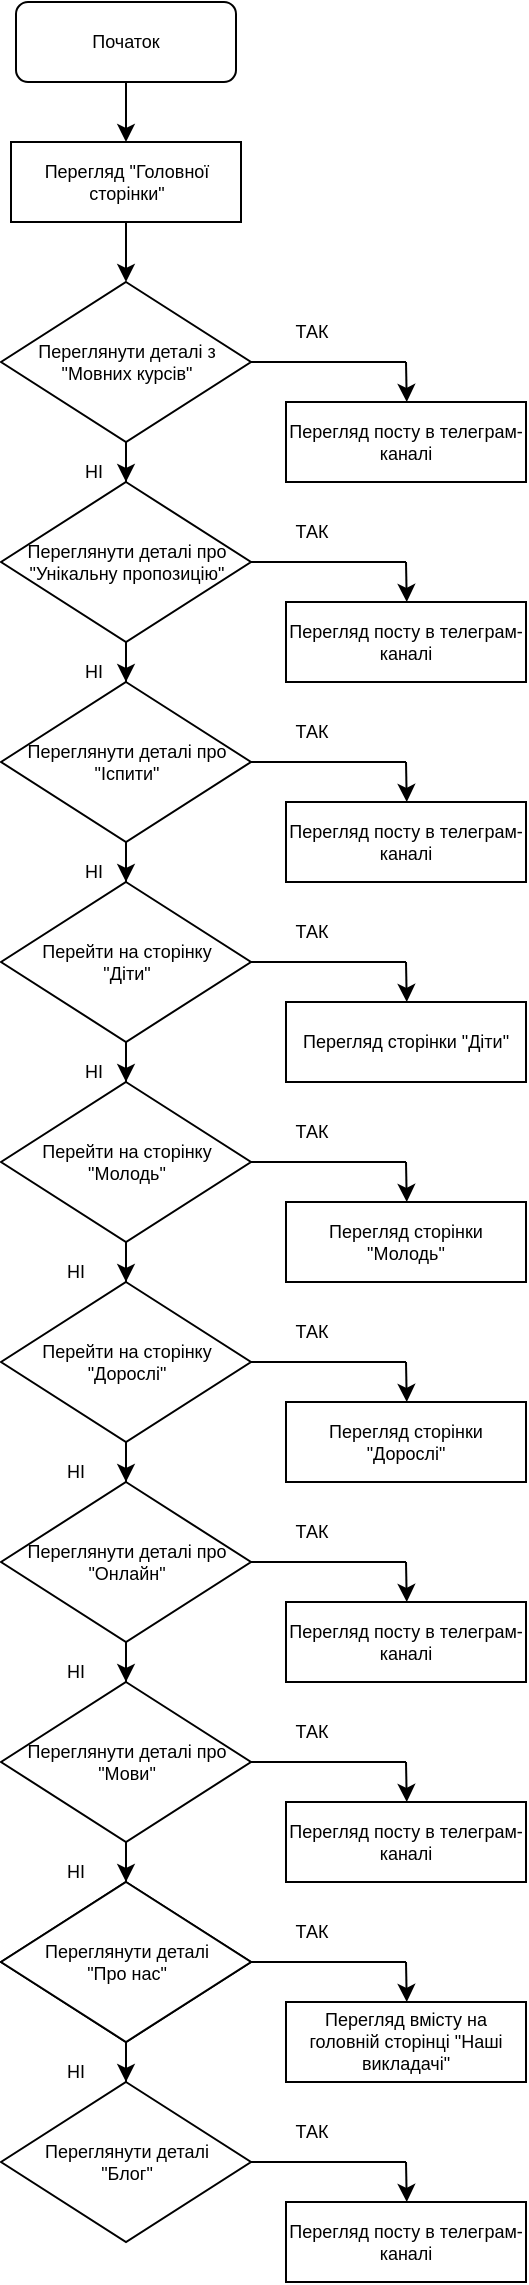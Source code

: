 <mxfile version="20.6.0" type="github">
  <diagram id="5eO4QclosRrTi9cStT5A" name="Page-1">
    <mxGraphModel dx="716" dy="377" grid="1" gridSize="10" guides="1" tooltips="1" connect="1" arrows="1" fold="1" page="1" pageScale="1" pageWidth="827" pageHeight="1169" math="0" shadow="0">
      <root>
        <mxCell id="0" />
        <mxCell id="1" parent="0" />
        <mxCell id="RRbJZ-O_4XxGAI22Z_da-3" value="" style="edgeStyle=orthogonalEdgeStyle;rounded=0;orthogonalLoop=1;jettySize=auto;html=1;" edge="1" parent="1" source="RRbJZ-O_4XxGAI22Z_da-1">
          <mxGeometry relative="1" as="geometry">
            <mxPoint x="400" y="70" as="targetPoint" />
          </mxGeometry>
        </mxCell>
        <mxCell id="RRbJZ-O_4XxGAI22Z_da-1" value="Початок" style="rounded=1;whiteSpace=wrap;html=1;fontSize=9;" vertex="1" parent="1">
          <mxGeometry x="345" width="110" height="40" as="geometry" />
        </mxCell>
        <mxCell id="RRbJZ-O_4XxGAI22Z_da-5" value="" style="edgeStyle=orthogonalEdgeStyle;rounded=0;orthogonalLoop=1;jettySize=auto;html=1;" edge="1" parent="1" source="RRbJZ-O_4XxGAI22Z_da-2" target="RRbJZ-O_4XxGAI22Z_da-4">
          <mxGeometry relative="1" as="geometry" />
        </mxCell>
        <mxCell id="RRbJZ-O_4XxGAI22Z_da-2" value="Перегляд &quot;Головної сторінки&quot;" style="shape=parallelogram;perimeter=parallelogramPerimeter;whiteSpace=wrap;html=1;fixedSize=1;size=-20;fontSize=9;" vertex="1" parent="1">
          <mxGeometry x="342.5" y="70" width="115" height="40" as="geometry" />
        </mxCell>
        <mxCell id="RRbJZ-O_4XxGAI22Z_da-23" value="" style="edgeStyle=orthogonalEdgeStyle;rounded=0;orthogonalLoop=1;jettySize=auto;html=1;fontSize=9;" edge="1" parent="1" source="RRbJZ-O_4XxGAI22Z_da-4" target="RRbJZ-O_4XxGAI22Z_da-17">
          <mxGeometry relative="1" as="geometry" />
        </mxCell>
        <mxCell id="RRbJZ-O_4XxGAI22Z_da-4" value="Переглянути деталі з &quot;Мовних курсів&quot;" style="rhombus;whiteSpace=wrap;html=1;fontSize=9;" vertex="1" parent="1">
          <mxGeometry x="337.5" y="140" width="125" height="80" as="geometry" />
        </mxCell>
        <mxCell id="RRbJZ-O_4XxGAI22Z_da-9" value="Перегляд посту в телеграм-каналі" style="shape=parallelogram;perimeter=parallelogramPerimeter;whiteSpace=wrap;html=1;fixedSize=1;size=-20;fontSize=9;" vertex="1" parent="1">
          <mxGeometry x="480" y="200" width="120" height="40" as="geometry" />
        </mxCell>
        <mxCell id="RRbJZ-O_4XxGAI22Z_da-10" value="" style="endArrow=classic;html=1;rounded=0;fontSize=9;entryX=0.549;entryY=-0.001;entryDx=0;entryDy=0;entryPerimeter=0;" edge="1" parent="1">
          <mxGeometry width="50" height="50" relative="1" as="geometry">
            <mxPoint x="540" y="180" as="sourcePoint" />
            <mxPoint x="540.39" y="199.96" as="targetPoint" />
          </mxGeometry>
        </mxCell>
        <mxCell id="RRbJZ-O_4XxGAI22Z_da-13" value="" style="endArrow=none;html=1;rounded=0;fontSize=9;" edge="1" parent="1">
          <mxGeometry width="50" height="50" relative="1" as="geometry">
            <mxPoint x="462.5" y="180" as="sourcePoint" />
            <mxPoint x="540" y="180" as="targetPoint" />
          </mxGeometry>
        </mxCell>
        <mxCell id="RRbJZ-O_4XxGAI22Z_da-14" value="ТАК" style="text;html=1;strokeColor=none;fillColor=none;align=center;verticalAlign=middle;whiteSpace=wrap;rounded=0;fontSize=9;" vertex="1" parent="1">
          <mxGeometry x="462.5" y="150" width="60" height="30" as="geometry" />
        </mxCell>
        <mxCell id="RRbJZ-O_4XxGAI22Z_da-31" value="" style="edgeStyle=orthogonalEdgeStyle;rounded=0;orthogonalLoop=1;jettySize=auto;html=1;fontSize=9;" edge="1" parent="1" source="RRbJZ-O_4XxGAI22Z_da-17" target="RRbJZ-O_4XxGAI22Z_da-26">
          <mxGeometry relative="1" as="geometry" />
        </mxCell>
        <mxCell id="RRbJZ-O_4XxGAI22Z_da-17" value="Переглянути деталі про &quot;Унікальну пропозицію&quot;" style="rhombus;whiteSpace=wrap;html=1;fontSize=9;" vertex="1" parent="1">
          <mxGeometry x="337.5" y="240" width="125" height="80" as="geometry" />
        </mxCell>
        <mxCell id="RRbJZ-O_4XxGAI22Z_da-18" value="" style="endArrow=classic;html=1;rounded=0;fontSize=9;entryX=0.549;entryY=-0.001;entryDx=0;entryDy=0;entryPerimeter=0;" edge="1" parent="1">
          <mxGeometry width="50" height="50" relative="1" as="geometry">
            <mxPoint x="540" y="280" as="sourcePoint" />
            <mxPoint x="540.39" y="299.96" as="targetPoint" />
          </mxGeometry>
        </mxCell>
        <mxCell id="RRbJZ-O_4XxGAI22Z_da-19" value="" style="endArrow=none;html=1;rounded=0;fontSize=9;" edge="1" parent="1">
          <mxGeometry width="50" height="50" relative="1" as="geometry">
            <mxPoint x="462.5" y="280" as="sourcePoint" />
            <mxPoint x="540" y="280" as="targetPoint" />
          </mxGeometry>
        </mxCell>
        <mxCell id="RRbJZ-O_4XxGAI22Z_da-22" value="НІ" style="text;html=1;strokeColor=none;fillColor=none;align=center;verticalAlign=middle;whiteSpace=wrap;rounded=0;fontSize=9;" vertex="1" parent="1">
          <mxGeometry x="354" y="220" width="60" height="30" as="geometry" />
        </mxCell>
        <mxCell id="RRbJZ-O_4XxGAI22Z_da-24" value="Перегляд посту в телеграм-каналі" style="shape=parallelogram;perimeter=parallelogramPerimeter;whiteSpace=wrap;html=1;fixedSize=1;size=-20;fontSize=9;" vertex="1" parent="1">
          <mxGeometry x="480" y="300" width="120" height="40" as="geometry" />
        </mxCell>
        <mxCell id="RRbJZ-O_4XxGAI22Z_da-25" value="ТАК" style="text;html=1;strokeColor=none;fillColor=none;align=center;verticalAlign=middle;whiteSpace=wrap;rounded=0;fontSize=9;" vertex="1" parent="1">
          <mxGeometry x="462.5" y="250" width="60" height="30" as="geometry" />
        </mxCell>
        <mxCell id="RRbJZ-O_4XxGAI22Z_da-39" value="" style="edgeStyle=orthogonalEdgeStyle;rounded=0;orthogonalLoop=1;jettySize=auto;html=1;fontSize=9;" edge="1" parent="1" source="RRbJZ-O_4XxGAI22Z_da-26" target="RRbJZ-O_4XxGAI22Z_da-33">
          <mxGeometry relative="1" as="geometry" />
        </mxCell>
        <mxCell id="RRbJZ-O_4XxGAI22Z_da-26" value="Переглянути деталі про &quot;Іспити&quot;" style="rhombus;whiteSpace=wrap;html=1;fontSize=9;" vertex="1" parent="1">
          <mxGeometry x="337.5" y="340" width="125" height="80" as="geometry" />
        </mxCell>
        <mxCell id="RRbJZ-O_4XxGAI22Z_da-27" value="" style="endArrow=classic;html=1;rounded=0;fontSize=9;entryX=0.549;entryY=-0.001;entryDx=0;entryDy=0;entryPerimeter=0;" edge="1" parent="1">
          <mxGeometry width="50" height="50" relative="1" as="geometry">
            <mxPoint x="540" y="380" as="sourcePoint" />
            <mxPoint x="540.39" y="399.96" as="targetPoint" />
          </mxGeometry>
        </mxCell>
        <mxCell id="RRbJZ-O_4XxGAI22Z_da-28" value="" style="endArrow=none;html=1;rounded=0;fontSize=9;" edge="1" parent="1">
          <mxGeometry width="50" height="50" relative="1" as="geometry">
            <mxPoint x="462.5" y="380" as="sourcePoint" />
            <mxPoint x="540" y="380" as="targetPoint" />
          </mxGeometry>
        </mxCell>
        <mxCell id="RRbJZ-O_4XxGAI22Z_da-29" value="Перегляд посту в телеграм-каналі" style="shape=parallelogram;perimeter=parallelogramPerimeter;whiteSpace=wrap;html=1;fixedSize=1;size=-20;fontSize=9;" vertex="1" parent="1">
          <mxGeometry x="480" y="400" width="120" height="40" as="geometry" />
        </mxCell>
        <mxCell id="RRbJZ-O_4XxGAI22Z_da-30" value="ТАК" style="text;html=1;strokeColor=none;fillColor=none;align=center;verticalAlign=middle;whiteSpace=wrap;rounded=0;fontSize=9;" vertex="1" parent="1">
          <mxGeometry x="462.5" y="350" width="60" height="30" as="geometry" />
        </mxCell>
        <mxCell id="RRbJZ-O_4XxGAI22Z_da-32" value="НІ" style="text;html=1;strokeColor=none;fillColor=none;align=center;verticalAlign=middle;whiteSpace=wrap;rounded=0;fontSize=9;" vertex="1" parent="1">
          <mxGeometry x="354" y="320" width="60" height="30" as="geometry" />
        </mxCell>
        <mxCell id="RRbJZ-O_4XxGAI22Z_da-52" value="" style="edgeStyle=orthogonalEdgeStyle;rounded=0;orthogonalLoop=1;jettySize=auto;html=1;fontSize=9;" edge="1" parent="1" source="RRbJZ-O_4XxGAI22Z_da-33" target="RRbJZ-O_4XxGAI22Z_da-47">
          <mxGeometry relative="1" as="geometry" />
        </mxCell>
        <mxCell id="RRbJZ-O_4XxGAI22Z_da-33" value="Перейти на сторінку&lt;br&gt;&quot;Діти&quot;" style="rhombus;whiteSpace=wrap;html=1;fontSize=9;" vertex="1" parent="1">
          <mxGeometry x="337.5" y="440" width="125" height="80" as="geometry" />
        </mxCell>
        <mxCell id="RRbJZ-O_4XxGAI22Z_da-34" value="" style="endArrow=classic;html=1;rounded=0;fontSize=9;entryX=0.549;entryY=-0.001;entryDx=0;entryDy=0;entryPerimeter=0;" edge="1" parent="1">
          <mxGeometry width="50" height="50" relative="1" as="geometry">
            <mxPoint x="540" y="480.0" as="sourcePoint" />
            <mxPoint x="540.39" y="499.96" as="targetPoint" />
          </mxGeometry>
        </mxCell>
        <mxCell id="RRbJZ-O_4XxGAI22Z_da-35" value="" style="endArrow=none;html=1;rounded=0;fontSize=9;" edge="1" parent="1">
          <mxGeometry width="50" height="50" relative="1" as="geometry">
            <mxPoint x="462.5" y="480.0" as="sourcePoint" />
            <mxPoint x="540" y="480.0" as="targetPoint" />
          </mxGeometry>
        </mxCell>
        <mxCell id="RRbJZ-O_4XxGAI22Z_da-36" value="Перегляд сторінки &quot;Діти&quot;" style="shape=parallelogram;perimeter=parallelogramPerimeter;whiteSpace=wrap;html=1;fixedSize=1;size=-20;fontSize=9;" vertex="1" parent="1">
          <mxGeometry x="480" y="500" width="120" height="40" as="geometry" />
        </mxCell>
        <mxCell id="RRbJZ-O_4XxGAI22Z_da-37" value="ТАК" style="text;html=1;strokeColor=none;fillColor=none;align=center;verticalAlign=middle;whiteSpace=wrap;rounded=0;fontSize=9;" vertex="1" parent="1">
          <mxGeometry x="462.5" y="450" width="60" height="30" as="geometry" />
        </mxCell>
        <mxCell id="RRbJZ-O_4XxGAI22Z_da-38" value="НІ" style="text;html=1;strokeColor=none;fillColor=none;align=center;verticalAlign=middle;whiteSpace=wrap;rounded=0;fontSize=9;" vertex="1" parent="1">
          <mxGeometry x="354" y="420" width="60" height="30" as="geometry" />
        </mxCell>
        <mxCell id="RRbJZ-O_4XxGAI22Z_da-59" value="" style="edgeStyle=orthogonalEdgeStyle;rounded=0;orthogonalLoop=1;jettySize=auto;html=1;fontSize=9;" edge="1" parent="1" source="RRbJZ-O_4XxGAI22Z_da-47" target="RRbJZ-O_4XxGAI22Z_da-54">
          <mxGeometry relative="1" as="geometry" />
        </mxCell>
        <mxCell id="RRbJZ-O_4XxGAI22Z_da-47" value="Перейти на сторінку &quot;Молодь&quot;" style="rhombus;whiteSpace=wrap;html=1;fontSize=9;" vertex="1" parent="1">
          <mxGeometry x="337.5" y="540" width="125" height="80" as="geometry" />
        </mxCell>
        <mxCell id="RRbJZ-O_4XxGAI22Z_da-48" value="" style="endArrow=classic;html=1;rounded=0;fontSize=9;entryX=0.549;entryY=-0.001;entryDx=0;entryDy=0;entryPerimeter=0;" edge="1" parent="1">
          <mxGeometry width="50" height="50" relative="1" as="geometry">
            <mxPoint x="540" y="580.0" as="sourcePoint" />
            <mxPoint x="540.39" y="599.96" as="targetPoint" />
          </mxGeometry>
        </mxCell>
        <mxCell id="RRbJZ-O_4XxGAI22Z_da-49" value="" style="endArrow=none;html=1;rounded=0;fontSize=9;" edge="1" parent="1">
          <mxGeometry width="50" height="50" relative="1" as="geometry">
            <mxPoint x="462.5" y="580.0" as="sourcePoint" />
            <mxPoint x="540" y="580.0" as="targetPoint" />
          </mxGeometry>
        </mxCell>
        <mxCell id="RRbJZ-O_4XxGAI22Z_da-50" value="Перегляд сторінки &quot;Молодь&quot;" style="shape=parallelogram;perimeter=parallelogramPerimeter;whiteSpace=wrap;html=1;fixedSize=1;size=-20;fontSize=9;" vertex="1" parent="1">
          <mxGeometry x="480" y="600" width="120" height="40" as="geometry" />
        </mxCell>
        <mxCell id="RRbJZ-O_4XxGAI22Z_da-51" value="ТАК" style="text;html=1;strokeColor=none;fillColor=none;align=center;verticalAlign=middle;whiteSpace=wrap;rounded=0;fontSize=9;" vertex="1" parent="1">
          <mxGeometry x="462.5" y="550" width="60" height="30" as="geometry" />
        </mxCell>
        <mxCell id="RRbJZ-O_4XxGAI22Z_da-53" value="НІ" style="text;html=1;strokeColor=none;fillColor=none;align=center;verticalAlign=middle;whiteSpace=wrap;rounded=0;fontSize=9;" vertex="1" parent="1">
          <mxGeometry x="354" y="520" width="60" height="30" as="geometry" />
        </mxCell>
        <mxCell id="RRbJZ-O_4XxGAI22Z_da-66" value="" style="edgeStyle=orthogonalEdgeStyle;rounded=0;orthogonalLoop=1;jettySize=auto;html=1;fontSize=9;" edge="1" parent="1" source="RRbJZ-O_4XxGAI22Z_da-54" target="RRbJZ-O_4XxGAI22Z_da-61">
          <mxGeometry relative="1" as="geometry" />
        </mxCell>
        <mxCell id="RRbJZ-O_4XxGAI22Z_da-54" value="Перейти на сторінку &quot;Дорослі&quot;" style="rhombus;whiteSpace=wrap;html=1;fontSize=9;" vertex="1" parent="1">
          <mxGeometry x="337.5" y="640" width="125" height="80" as="geometry" />
        </mxCell>
        <mxCell id="RRbJZ-O_4XxGAI22Z_da-55" value="" style="endArrow=classic;html=1;rounded=0;fontSize=9;entryX=0.549;entryY=-0.001;entryDx=0;entryDy=0;entryPerimeter=0;" edge="1" parent="1">
          <mxGeometry width="50" height="50" relative="1" as="geometry">
            <mxPoint x="540" y="680.0" as="sourcePoint" />
            <mxPoint x="540.39" y="699.96" as="targetPoint" />
          </mxGeometry>
        </mxCell>
        <mxCell id="RRbJZ-O_4XxGAI22Z_da-56" value="" style="endArrow=none;html=1;rounded=0;fontSize=9;" edge="1" parent="1">
          <mxGeometry width="50" height="50" relative="1" as="geometry">
            <mxPoint x="462.5" y="680.0" as="sourcePoint" />
            <mxPoint x="540" y="680.0" as="targetPoint" />
          </mxGeometry>
        </mxCell>
        <mxCell id="RRbJZ-O_4XxGAI22Z_da-57" value="Перегляд сторінки &quot;Дорослі&quot;" style="shape=parallelogram;perimeter=parallelogramPerimeter;whiteSpace=wrap;html=1;fixedSize=1;size=-20;fontSize=9;" vertex="1" parent="1">
          <mxGeometry x="480" y="700" width="120" height="40" as="geometry" />
        </mxCell>
        <mxCell id="RRbJZ-O_4XxGAI22Z_da-58" value="ТАК" style="text;html=1;strokeColor=none;fillColor=none;align=center;verticalAlign=middle;whiteSpace=wrap;rounded=0;fontSize=9;" vertex="1" parent="1">
          <mxGeometry x="462.5" y="650" width="60" height="30" as="geometry" />
        </mxCell>
        <mxCell id="RRbJZ-O_4XxGAI22Z_da-60" value="НІ" style="text;html=1;strokeColor=none;fillColor=none;align=center;verticalAlign=middle;whiteSpace=wrap;rounded=0;fontSize=9;" vertex="1" parent="1">
          <mxGeometry x="345" y="620" width="60" height="30" as="geometry" />
        </mxCell>
        <mxCell id="RRbJZ-O_4XxGAI22Z_da-73" value="" style="edgeStyle=orthogonalEdgeStyle;rounded=0;orthogonalLoop=1;jettySize=auto;html=1;fontSize=9;" edge="1" parent="1" source="RRbJZ-O_4XxGAI22Z_da-61" target="RRbJZ-O_4XxGAI22Z_da-68">
          <mxGeometry relative="1" as="geometry" />
        </mxCell>
        <mxCell id="RRbJZ-O_4XxGAI22Z_da-61" value="Переглянути деталі про &quot;Онлайн&quot;" style="rhombus;whiteSpace=wrap;html=1;fontSize=9;" vertex="1" parent="1">
          <mxGeometry x="337.5" y="740" width="125" height="80" as="geometry" />
        </mxCell>
        <mxCell id="RRbJZ-O_4XxGAI22Z_da-62" value="" style="endArrow=classic;html=1;rounded=0;fontSize=9;entryX=0.549;entryY=-0.001;entryDx=0;entryDy=0;entryPerimeter=0;" edge="1" parent="1">
          <mxGeometry width="50" height="50" relative="1" as="geometry">
            <mxPoint x="540" y="780.0" as="sourcePoint" />
            <mxPoint x="540.39" y="799.96" as="targetPoint" />
          </mxGeometry>
        </mxCell>
        <mxCell id="RRbJZ-O_4XxGAI22Z_da-63" value="" style="endArrow=none;html=1;rounded=0;fontSize=9;" edge="1" parent="1">
          <mxGeometry width="50" height="50" relative="1" as="geometry">
            <mxPoint x="462.5" y="780.0" as="sourcePoint" />
            <mxPoint x="540" y="780.0" as="targetPoint" />
          </mxGeometry>
        </mxCell>
        <mxCell id="RRbJZ-O_4XxGAI22Z_da-64" value="Перегляд посту в телеграм-каналі" style="shape=parallelogram;perimeter=parallelogramPerimeter;whiteSpace=wrap;html=1;fixedSize=1;size=-20;fontSize=9;" vertex="1" parent="1">
          <mxGeometry x="480" y="800" width="120" height="40" as="geometry" />
        </mxCell>
        <mxCell id="RRbJZ-O_4XxGAI22Z_da-65" value="ТАК" style="text;html=1;strokeColor=none;fillColor=none;align=center;verticalAlign=middle;whiteSpace=wrap;rounded=0;fontSize=9;" vertex="1" parent="1">
          <mxGeometry x="462.5" y="750" width="60" height="30" as="geometry" />
        </mxCell>
        <mxCell id="RRbJZ-O_4XxGAI22Z_da-67" value="НІ" style="text;html=1;strokeColor=none;fillColor=none;align=center;verticalAlign=middle;whiteSpace=wrap;rounded=0;fontSize=9;" vertex="1" parent="1">
          <mxGeometry x="345" y="720" width="60" height="30" as="geometry" />
        </mxCell>
        <mxCell id="RRbJZ-O_4XxGAI22Z_da-80" value="" style="edgeStyle=orthogonalEdgeStyle;rounded=0;orthogonalLoop=1;jettySize=auto;html=1;fontSize=9;" edge="1" parent="1" source="RRbJZ-O_4XxGAI22Z_da-68" target="RRbJZ-O_4XxGAI22Z_da-75">
          <mxGeometry relative="1" as="geometry" />
        </mxCell>
        <mxCell id="RRbJZ-O_4XxGAI22Z_da-68" value="Переглянути деталі про &quot;Мови&quot;" style="rhombus;whiteSpace=wrap;html=1;fontSize=9;" vertex="1" parent="1">
          <mxGeometry x="337.5" y="840" width="125" height="80" as="geometry" />
        </mxCell>
        <mxCell id="RRbJZ-O_4XxGAI22Z_da-69" value="" style="endArrow=classic;html=1;rounded=0;fontSize=9;entryX=0.549;entryY=-0.001;entryDx=0;entryDy=0;entryPerimeter=0;" edge="1" parent="1">
          <mxGeometry width="50" height="50" relative="1" as="geometry">
            <mxPoint x="540" y="880" as="sourcePoint" />
            <mxPoint x="540.39" y="899.96" as="targetPoint" />
          </mxGeometry>
        </mxCell>
        <mxCell id="RRbJZ-O_4XxGAI22Z_da-70" value="" style="endArrow=none;html=1;rounded=0;fontSize=9;" edge="1" parent="1">
          <mxGeometry width="50" height="50" relative="1" as="geometry">
            <mxPoint x="462.5" y="880" as="sourcePoint" />
            <mxPoint x="540" y="880" as="targetPoint" />
          </mxGeometry>
        </mxCell>
        <mxCell id="RRbJZ-O_4XxGAI22Z_da-71" value="Перегляд посту в телеграм-каналі" style="shape=parallelogram;perimeter=parallelogramPerimeter;whiteSpace=wrap;html=1;fixedSize=1;size=-20;fontSize=9;" vertex="1" parent="1">
          <mxGeometry x="480" y="900" width="120" height="40" as="geometry" />
        </mxCell>
        <mxCell id="RRbJZ-O_4XxGAI22Z_da-72" value="ТАК" style="text;html=1;strokeColor=none;fillColor=none;align=center;verticalAlign=middle;whiteSpace=wrap;rounded=0;fontSize=9;" vertex="1" parent="1">
          <mxGeometry x="462.5" y="850" width="60" height="30" as="geometry" />
        </mxCell>
        <mxCell id="RRbJZ-O_4XxGAI22Z_da-74" value="НІ" style="text;html=1;strokeColor=none;fillColor=none;align=center;verticalAlign=middle;whiteSpace=wrap;rounded=0;fontSize=9;" vertex="1" parent="1">
          <mxGeometry x="345" y="820" width="60" height="30" as="geometry" />
        </mxCell>
        <mxCell id="RRbJZ-O_4XxGAI22Z_da-75" value="Переглянути деталі&lt;br&gt;&quot;Про нас&quot;" style="rhombus;whiteSpace=wrap;html=1;fontSize=9;" vertex="1" parent="1">
          <mxGeometry x="337.5" y="940" width="125" height="80" as="geometry" />
        </mxCell>
        <mxCell id="RRbJZ-O_4XxGAI22Z_da-76" value="" style="endArrow=classic;html=1;rounded=0;fontSize=9;entryX=0.549;entryY=-0.001;entryDx=0;entryDy=0;entryPerimeter=0;" edge="1" parent="1">
          <mxGeometry width="50" height="50" relative="1" as="geometry">
            <mxPoint x="540" y="980" as="sourcePoint" />
            <mxPoint x="540.39" y="999.96" as="targetPoint" />
          </mxGeometry>
        </mxCell>
        <mxCell id="RRbJZ-O_4XxGAI22Z_da-77" value="" style="endArrow=none;html=1;rounded=0;fontSize=9;" edge="1" parent="1">
          <mxGeometry width="50" height="50" relative="1" as="geometry">
            <mxPoint x="462.5" y="980" as="sourcePoint" />
            <mxPoint x="540" y="980" as="targetPoint" />
          </mxGeometry>
        </mxCell>
        <mxCell id="RRbJZ-O_4XxGAI22Z_da-78" value="Перегляд вмісту на головній сторінці &quot;Наші викладачі&quot;" style="shape=parallelogram;perimeter=parallelogramPerimeter;whiteSpace=wrap;html=1;fixedSize=1;size=-20;fontSize=9;" vertex="1" parent="1">
          <mxGeometry x="480" y="1000" width="120" height="40" as="geometry" />
        </mxCell>
        <mxCell id="RRbJZ-O_4XxGAI22Z_da-79" value="ТАК" style="text;html=1;strokeColor=none;fillColor=none;align=center;verticalAlign=middle;whiteSpace=wrap;rounded=0;fontSize=9;" vertex="1" parent="1">
          <mxGeometry x="462.5" y="950" width="60" height="30" as="geometry" />
        </mxCell>
        <mxCell id="RRbJZ-O_4XxGAI22Z_da-81" value="НІ" style="text;html=1;strokeColor=none;fillColor=none;align=center;verticalAlign=middle;whiteSpace=wrap;rounded=0;fontSize=9;" vertex="1" parent="1">
          <mxGeometry x="345" y="920" width="60" height="30" as="geometry" />
        </mxCell>
        <mxCell id="RRbJZ-O_4XxGAI22Z_da-88" value="" style="edgeStyle=orthogonalEdgeStyle;rounded=0;orthogonalLoop=1;jettySize=auto;html=1;fontSize=9;" edge="1" parent="1" source="RRbJZ-O_4XxGAI22Z_da-82" target="RRbJZ-O_4XxGAI22Z_da-87">
          <mxGeometry relative="1" as="geometry" />
        </mxCell>
        <mxCell id="RRbJZ-O_4XxGAI22Z_da-82" value="Переглянути деталі&lt;br&gt;&quot;Про нас&quot;" style="rhombus;whiteSpace=wrap;html=1;fontSize=9;" vertex="1" parent="1">
          <mxGeometry x="337.5" y="940" width="125" height="80" as="geometry" />
        </mxCell>
        <mxCell id="RRbJZ-O_4XxGAI22Z_da-83" value="" style="endArrow=classic;html=1;rounded=0;fontSize=9;entryX=0.549;entryY=-0.001;entryDx=0;entryDy=0;entryPerimeter=0;" edge="1" parent="1">
          <mxGeometry width="50" height="50" relative="1" as="geometry">
            <mxPoint x="540" y="1080" as="sourcePoint" />
            <mxPoint x="540.39" y="1099.96" as="targetPoint" />
          </mxGeometry>
        </mxCell>
        <mxCell id="RRbJZ-O_4XxGAI22Z_da-84" value="" style="endArrow=none;html=1;rounded=0;fontSize=9;" edge="1" parent="1">
          <mxGeometry width="50" height="50" relative="1" as="geometry">
            <mxPoint x="462.5" y="1080" as="sourcePoint" />
            <mxPoint x="540" y="1080" as="targetPoint" />
          </mxGeometry>
        </mxCell>
        <mxCell id="RRbJZ-O_4XxGAI22Z_da-85" value="Перегляд посту в телеграм-каналі" style="shape=parallelogram;perimeter=parallelogramPerimeter;whiteSpace=wrap;html=1;fixedSize=1;size=-20;fontSize=9;" vertex="1" parent="1">
          <mxGeometry x="480" y="1100" width="120" height="40" as="geometry" />
        </mxCell>
        <mxCell id="RRbJZ-O_4XxGAI22Z_da-86" value="ТАК" style="text;html=1;strokeColor=none;fillColor=none;align=center;verticalAlign=middle;whiteSpace=wrap;rounded=0;fontSize=9;" vertex="1" parent="1">
          <mxGeometry x="462.5" y="1050" width="60" height="30" as="geometry" />
        </mxCell>
        <mxCell id="RRbJZ-O_4XxGAI22Z_da-87" value="Переглянути деталі&lt;br&gt;&quot;Блог&quot;" style="rhombus;whiteSpace=wrap;html=1;fontSize=9;" vertex="1" parent="1">
          <mxGeometry x="337.5" y="1040" width="125" height="80" as="geometry" />
        </mxCell>
        <mxCell id="RRbJZ-O_4XxGAI22Z_da-89" value="НІ" style="text;html=1;strokeColor=none;fillColor=none;align=center;verticalAlign=middle;whiteSpace=wrap;rounded=0;fontSize=9;" vertex="1" parent="1">
          <mxGeometry x="345" y="1020" width="60" height="30" as="geometry" />
        </mxCell>
      </root>
    </mxGraphModel>
  </diagram>
</mxfile>
